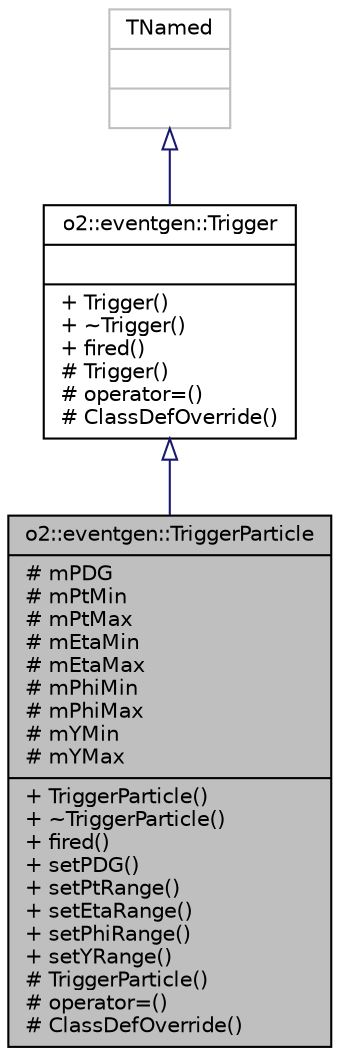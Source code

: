 digraph "o2::eventgen::TriggerParticle"
{
 // INTERACTIVE_SVG=YES
  bgcolor="transparent";
  edge [fontname="Helvetica",fontsize="10",labelfontname="Helvetica",labelfontsize="10"];
  node [fontname="Helvetica",fontsize="10",shape=record];
  Node0 [label="{o2::eventgen::TriggerParticle\n|# mPDG\l# mPtMin\l# mPtMax\l# mEtaMin\l# mEtaMax\l# mPhiMin\l# mPhiMax\l# mYMin\l# mYMax\l|+ TriggerParticle()\l+ ~TriggerParticle()\l+ fired()\l+ setPDG()\l+ setPtRange()\l+ setEtaRange()\l+ setPhiRange()\l+ setYRange()\l# TriggerParticle()\l# operator=()\l# ClassDefOverride()\l}",height=0.2,width=0.4,color="black", fillcolor="grey75", style="filled", fontcolor="black"];
  Node1 -> Node0 [dir="back",color="midnightblue",fontsize="10",style="solid",arrowtail="onormal",fontname="Helvetica"];
  Node1 [label="{o2::eventgen::Trigger\n||+ Trigger()\l+ ~Trigger()\l+ fired()\l# Trigger()\l# operator=()\l# ClassDefOverride()\l}",height=0.2,width=0.4,color="black",URL="$d6/d55/classo2_1_1eventgen_1_1Trigger.html"];
  Node2 -> Node1 [dir="back",color="midnightblue",fontsize="10",style="solid",arrowtail="onormal",fontname="Helvetica"];
  Node2 [label="{TNamed\n||}",height=0.2,width=0.4,color="grey75"];
}
